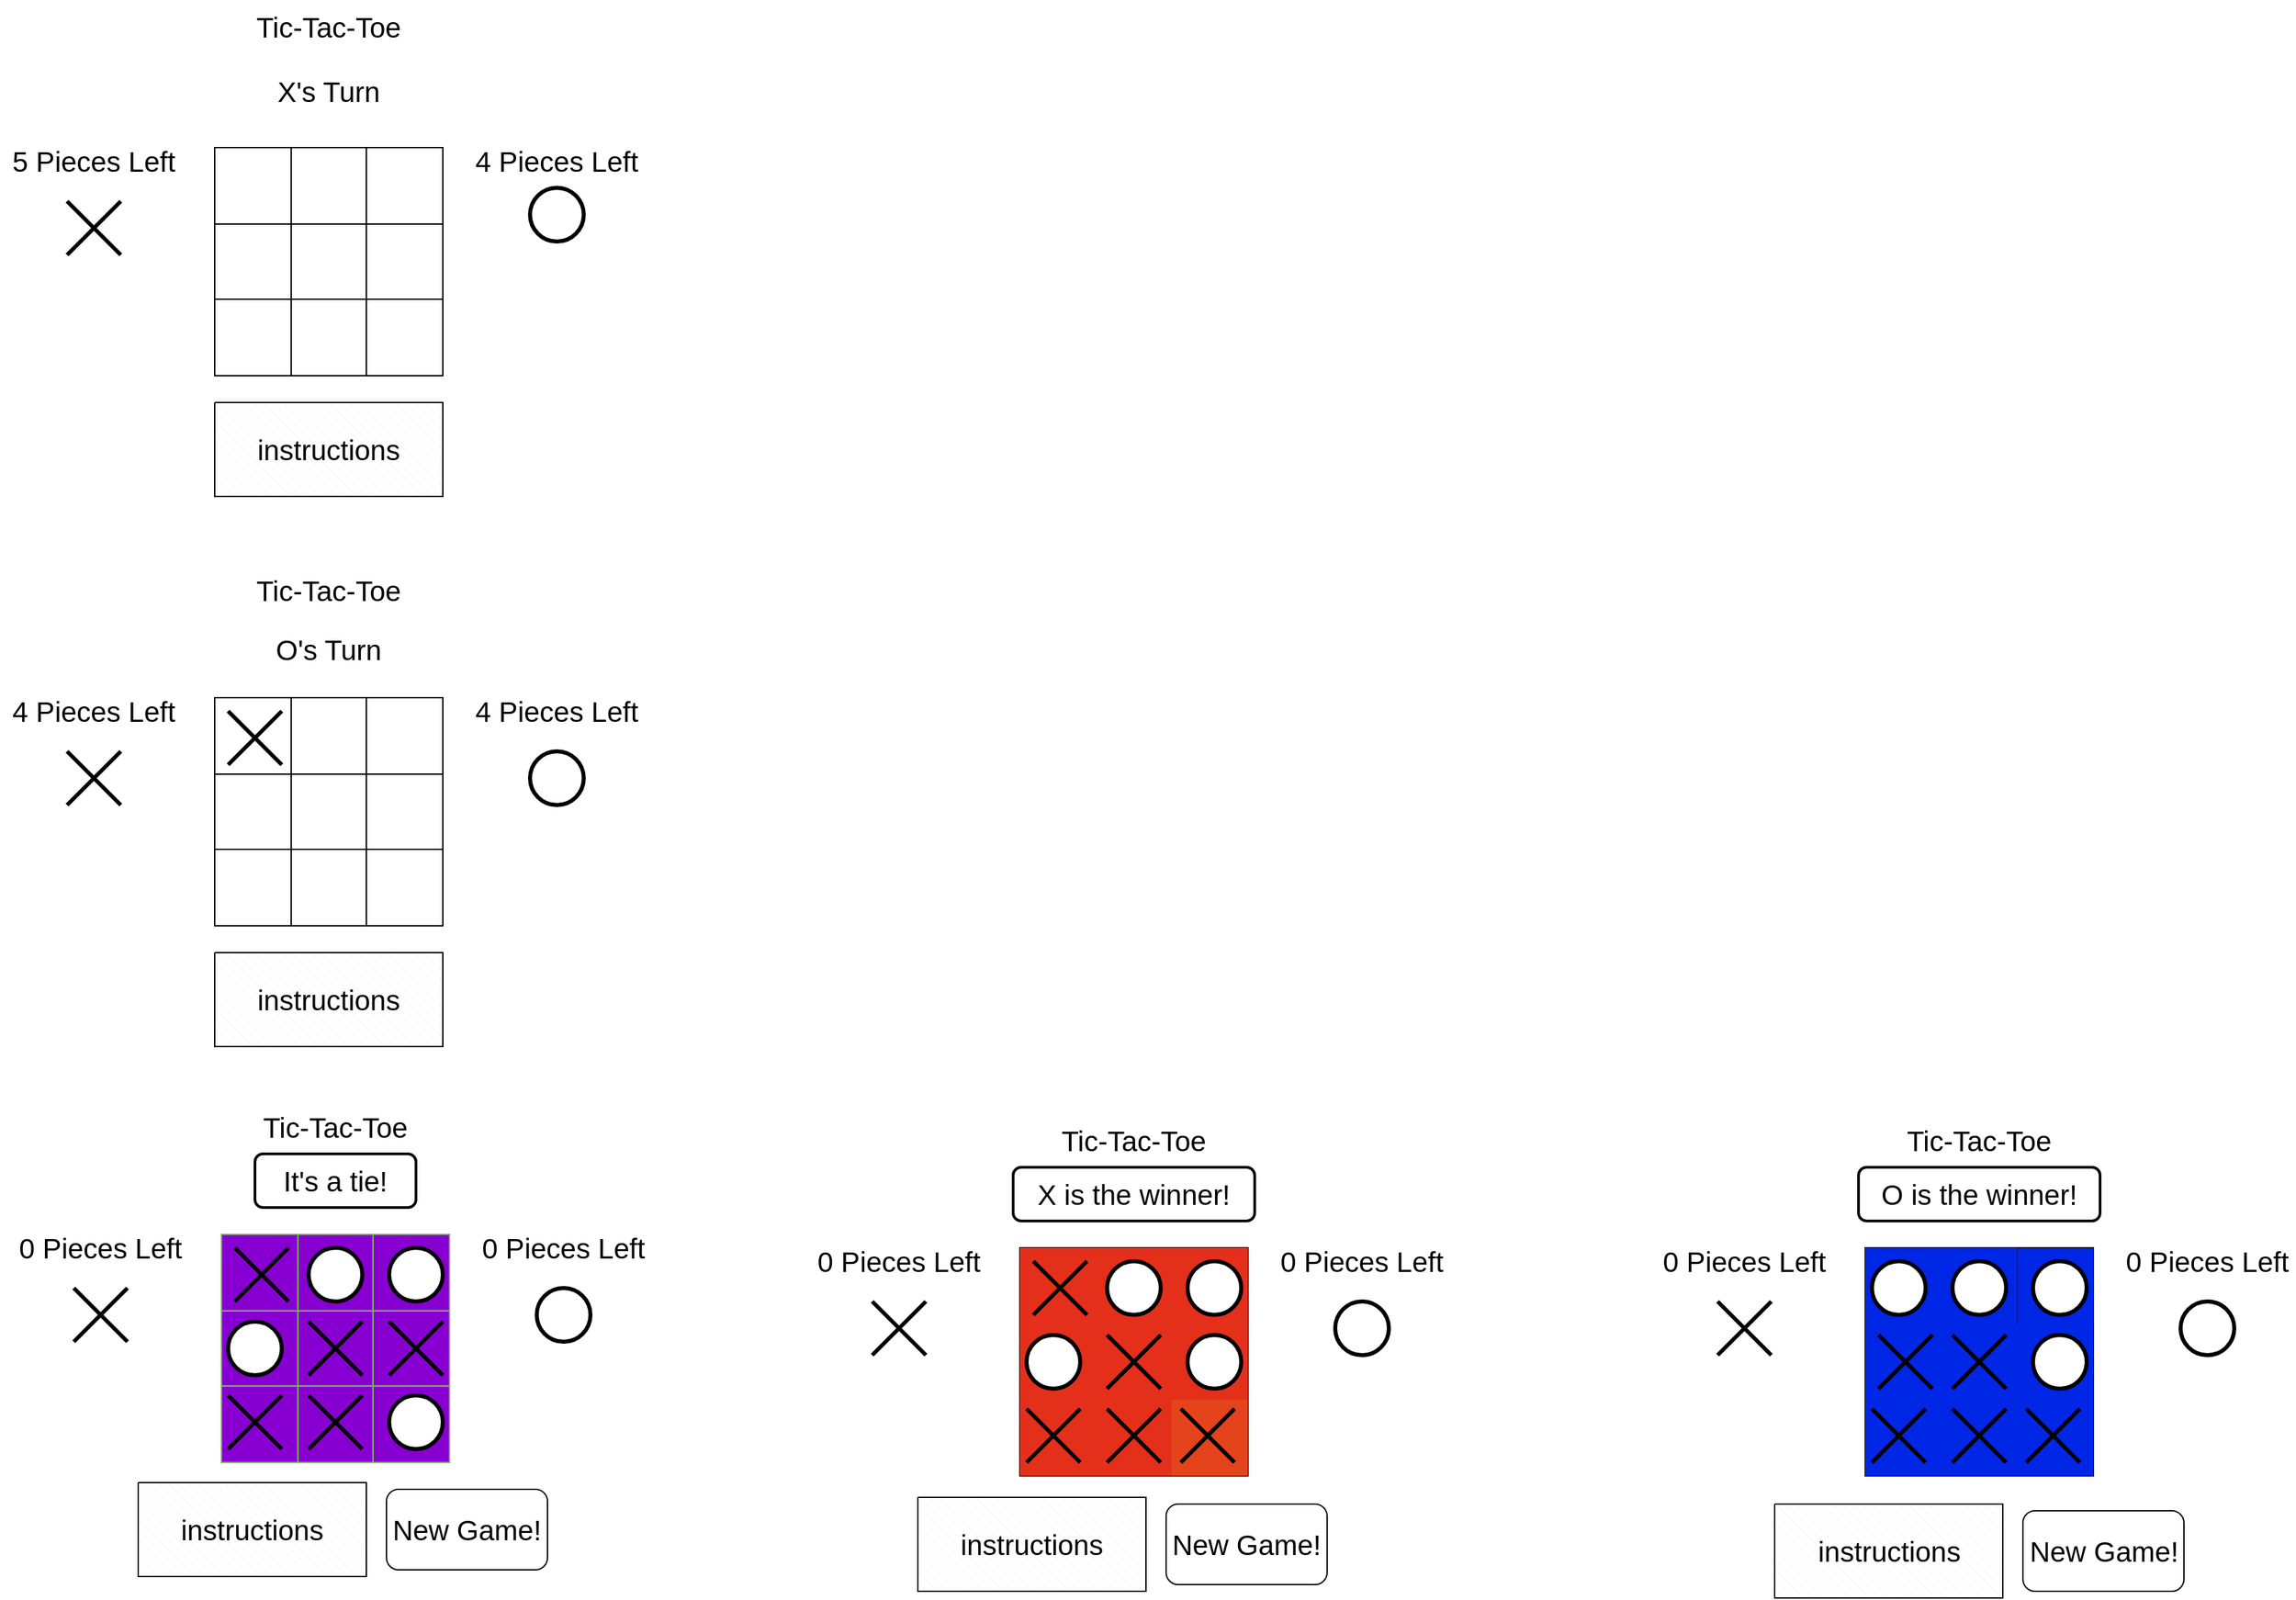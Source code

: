 <mxfile version="21.0.2" type="google"><diagram id="HClrwho2K0DzyqJuK7-X" name="Page-1"><mxGraphModel grid="0" page="1" gridSize="10" guides="1" tooltips="1" connect="1" arrows="1" fold="1" pageScale="1" pageWidth="827" pageHeight="1169" math="0" shadow="0"><root><mxCell id="0"/><mxCell id="1" parent="0"/><mxCell id="Tf0sslqyc1KwM-bNtp4c-1" value="" style="shape=table;html=1;whiteSpace=wrap;startSize=0;container=1;collapsible=0;childLayout=tableLayout;" vertex="1" parent="1"><mxGeometry x="-1620" y="-1860" width="170" height="170" as="geometry"/></mxCell><mxCell id="Tf0sslqyc1KwM-bNtp4c-2" value="" style="shape=tableRow;horizontal=0;startSize=0;swimlaneHead=0;swimlaneBody=0;top=0;left=0;bottom=0;right=0;collapsible=0;dropTarget=0;fillColor=none;points=[[0,0.5],[1,0.5]];portConstraint=eastwest;" vertex="1" parent="Tf0sslqyc1KwM-bNtp4c-1"><mxGeometry width="170" height="57" as="geometry"/></mxCell><mxCell id="Tf0sslqyc1KwM-bNtp4c-3" value="" style="shape=partialRectangle;html=1;whiteSpace=wrap;connectable=0;fillColor=none;top=0;left=0;bottom=0;right=0;overflow=hidden;" vertex="1" parent="Tf0sslqyc1KwM-bNtp4c-2"><mxGeometry width="57" height="57" as="geometry"><mxRectangle width="57" height="57" as="alternateBounds"/></mxGeometry></mxCell><mxCell id="Tf0sslqyc1KwM-bNtp4c-4" value="" style="shape=partialRectangle;html=1;whiteSpace=wrap;connectable=0;fillColor=none;top=0;left=0;bottom=0;right=0;overflow=hidden;" vertex="1" parent="Tf0sslqyc1KwM-bNtp4c-2"><mxGeometry x="57" width="56" height="57" as="geometry"><mxRectangle width="56" height="57" as="alternateBounds"/></mxGeometry></mxCell><mxCell id="Tf0sslqyc1KwM-bNtp4c-5" value="" style="shape=partialRectangle;html=1;whiteSpace=wrap;connectable=0;fillColor=none;top=0;left=0;bottom=0;right=0;overflow=hidden;" vertex="1" parent="Tf0sslqyc1KwM-bNtp4c-2"><mxGeometry x="113" width="57" height="57" as="geometry"><mxRectangle width="57" height="57" as="alternateBounds"/></mxGeometry></mxCell><mxCell id="Tf0sslqyc1KwM-bNtp4c-6" value="" style="shape=tableRow;horizontal=0;startSize=0;swimlaneHead=0;swimlaneBody=0;top=0;left=0;bottom=0;right=0;collapsible=0;dropTarget=0;fillColor=none;points=[[0,0.5],[1,0.5]];portConstraint=eastwest;" vertex="1" parent="Tf0sslqyc1KwM-bNtp4c-1"><mxGeometry y="57" width="170" height="56" as="geometry"/></mxCell><mxCell id="Tf0sslqyc1KwM-bNtp4c-7" value="" style="shape=partialRectangle;html=1;whiteSpace=wrap;connectable=0;fillColor=none;top=0;left=0;bottom=0;right=0;overflow=hidden;" vertex="1" parent="Tf0sslqyc1KwM-bNtp4c-6"><mxGeometry width="57" height="56" as="geometry"><mxRectangle width="57" height="56" as="alternateBounds"/></mxGeometry></mxCell><mxCell id="Tf0sslqyc1KwM-bNtp4c-8" value="" style="shape=partialRectangle;html=1;whiteSpace=wrap;connectable=0;fillColor=none;top=0;left=0;bottom=0;right=0;overflow=hidden;" vertex="1" parent="Tf0sslqyc1KwM-bNtp4c-6"><mxGeometry x="57" width="56" height="56" as="geometry"><mxRectangle width="56" height="56" as="alternateBounds"/></mxGeometry></mxCell><mxCell id="Tf0sslqyc1KwM-bNtp4c-9" value="" style="shape=partialRectangle;html=1;whiteSpace=wrap;connectable=0;fillColor=none;top=0;left=0;bottom=0;right=0;overflow=hidden;" vertex="1" parent="Tf0sslqyc1KwM-bNtp4c-6"><mxGeometry x="113" width="57" height="56" as="geometry"><mxRectangle width="57" height="56" as="alternateBounds"/></mxGeometry></mxCell><mxCell id="Tf0sslqyc1KwM-bNtp4c-10" value="" style="shape=tableRow;horizontal=0;startSize=0;swimlaneHead=0;swimlaneBody=0;top=0;left=0;bottom=0;right=0;collapsible=0;dropTarget=0;fillColor=none;points=[[0,0.5],[1,0.5]];portConstraint=eastwest;" vertex="1" parent="Tf0sslqyc1KwM-bNtp4c-1"><mxGeometry y="113" width="170" height="57" as="geometry"/></mxCell><mxCell id="Tf0sslqyc1KwM-bNtp4c-11" value="" style="shape=partialRectangle;html=1;whiteSpace=wrap;connectable=0;fillColor=none;top=0;left=0;bottom=0;right=0;overflow=hidden;" vertex="1" parent="Tf0sslqyc1KwM-bNtp4c-10"><mxGeometry width="57" height="57" as="geometry"><mxRectangle width="57" height="57" as="alternateBounds"/></mxGeometry></mxCell><mxCell id="Tf0sslqyc1KwM-bNtp4c-12" value="" style="shape=partialRectangle;html=1;whiteSpace=wrap;connectable=0;fillColor=none;top=0;left=0;bottom=0;right=0;overflow=hidden;" vertex="1" parent="Tf0sslqyc1KwM-bNtp4c-10"><mxGeometry x="57" width="56" height="57" as="geometry"><mxRectangle width="56" height="57" as="alternateBounds"/></mxGeometry></mxCell><mxCell id="Tf0sslqyc1KwM-bNtp4c-13" value="" style="shape=partialRectangle;html=1;whiteSpace=wrap;connectable=0;fillColor=none;top=0;left=0;bottom=0;right=0;overflow=hidden;pointerEvents=1;" vertex="1" parent="Tf0sslqyc1KwM-bNtp4c-10"><mxGeometry x="113" width="57" height="57" as="geometry"><mxRectangle width="57" height="57" as="alternateBounds"/></mxGeometry></mxCell><mxCell id="Tf0sslqyc1KwM-bNtp4c-14" value="" style="verticalLabelPosition=bottom;verticalAlign=middle;html=1;shape=mxgraph.basic.patternFillRect;fillStyle=diagRev;step=5;fillStrokeWidth=0.2;fillStrokeColor=#dddddd;" vertex="1" parent="1"><mxGeometry x="-1620" y="-1670" width="170" height="70" as="geometry"/></mxCell><mxCell id="K0QZkzoZs9Zs2pzL8ZpE-1" value="" style="shape=umlDestroy;whiteSpace=wrap;html=1;strokeWidth=3;" vertex="1" parent="1"><mxGeometry x="-1730" y="-1820" width="40" height="40" as="geometry"/></mxCell><mxCell id="K0QZkzoZs9Zs2pzL8ZpE-2" value="" style="ellipse;whiteSpace=wrap;html=1;aspect=fixed;strokeWidth=3;" vertex="1" parent="1"><mxGeometry x="-1385" y="-1830" width="40" height="40" as="geometry"/></mxCell><mxCell id="K0QZkzoZs9Zs2pzL8ZpE-5" value="&lt;font style=&quot;font-size: 21px;&quot;&gt;Tic-Tac-Toe&lt;/font&gt;" style="rounded=0;whiteSpace=wrap;html=1;strokeColor=none;strokeWidth=0;fillColor=none;gradientColor=none;dashed=1;" vertex="1" parent="1"><mxGeometry x="-1595" y="-1970" width="120" height="40" as="geometry"/></mxCell><mxCell id="K0QZkzoZs9Zs2pzL8ZpE-6" value="&lt;font style=&quot;font-size: 21px;&quot;&gt;5 Pieces Left&lt;/font&gt;" style="rounded=0;whiteSpace=wrap;html=1;strokeColor=none;strokeWidth=0;fillColor=none;gradientColor=none;dashed=1;" vertex="1" parent="1"><mxGeometry x="-1780" y="-1870" width="140" height="40" as="geometry"/></mxCell><mxCell id="K0QZkzoZs9Zs2pzL8ZpE-7" value="&lt;font style=&quot;font-size: 21px;&quot;&gt;4 Pieces Left&lt;/font&gt;" style="rounded=0;whiteSpace=wrap;html=1;strokeColor=none;strokeWidth=0;fillColor=none;gradientColor=none;dashed=1;" vertex="1" parent="1"><mxGeometry x="-1430" y="-1870" width="130" height="40" as="geometry"/></mxCell><mxCell id="K0QZkzoZs9Zs2pzL8ZpE-11" value="&lt;font style=&quot;font-size: 21px;&quot;&gt;instructions&lt;/font&gt;" style="rounded=0;whiteSpace=wrap;html=1;strokeColor=none;strokeWidth=0;fillColor=none;gradientColor=none;dashed=1;" vertex="1" parent="1"><mxGeometry x="-1600" y="-1655" width="130" height="40" as="geometry"/></mxCell><mxCell id="K0QZkzoZs9Zs2pzL8ZpE-12" value="" style="shape=table;html=1;whiteSpace=wrap;startSize=0;container=1;collapsible=0;childLayout=tableLayout;" vertex="1" parent="1"><mxGeometry x="-1620" y="-1450" width="170" height="170" as="geometry"/></mxCell><mxCell id="K0QZkzoZs9Zs2pzL8ZpE-13" value="" style="shape=tableRow;horizontal=0;startSize=0;swimlaneHead=0;swimlaneBody=0;top=0;left=0;bottom=0;right=0;collapsible=0;dropTarget=0;fillColor=none;points=[[0,0.5],[1,0.5]];portConstraint=eastwest;" vertex="1" parent="K0QZkzoZs9Zs2pzL8ZpE-12"><mxGeometry width="170" height="57" as="geometry"/></mxCell><mxCell id="K0QZkzoZs9Zs2pzL8ZpE-14" value="" style="shape=partialRectangle;html=1;whiteSpace=wrap;connectable=0;fillColor=none;top=0;left=0;bottom=0;right=0;overflow=hidden;" vertex="1" parent="K0QZkzoZs9Zs2pzL8ZpE-13"><mxGeometry width="57" height="57" as="geometry"><mxRectangle width="57" height="57" as="alternateBounds"/></mxGeometry></mxCell><mxCell id="K0QZkzoZs9Zs2pzL8ZpE-15" value="" style="shape=partialRectangle;html=1;whiteSpace=wrap;connectable=0;fillColor=none;top=0;left=0;bottom=0;right=0;overflow=hidden;" vertex="1" parent="K0QZkzoZs9Zs2pzL8ZpE-13"><mxGeometry x="57" width="56" height="57" as="geometry"><mxRectangle width="56" height="57" as="alternateBounds"/></mxGeometry></mxCell><mxCell id="K0QZkzoZs9Zs2pzL8ZpE-16" value="" style="shape=partialRectangle;html=1;whiteSpace=wrap;connectable=0;fillColor=none;top=0;left=0;bottom=0;right=0;overflow=hidden;" vertex="1" parent="K0QZkzoZs9Zs2pzL8ZpE-13"><mxGeometry x="113" width="57" height="57" as="geometry"><mxRectangle width="57" height="57" as="alternateBounds"/></mxGeometry></mxCell><mxCell id="K0QZkzoZs9Zs2pzL8ZpE-17" value="" style="shape=tableRow;horizontal=0;startSize=0;swimlaneHead=0;swimlaneBody=0;top=0;left=0;bottom=0;right=0;collapsible=0;dropTarget=0;fillColor=none;points=[[0,0.5],[1,0.5]];portConstraint=eastwest;" vertex="1" parent="K0QZkzoZs9Zs2pzL8ZpE-12"><mxGeometry y="57" width="170" height="56" as="geometry"/></mxCell><mxCell id="K0QZkzoZs9Zs2pzL8ZpE-18" value="" style="shape=partialRectangle;html=1;whiteSpace=wrap;connectable=0;fillColor=none;top=0;left=0;bottom=0;right=0;overflow=hidden;" vertex="1" parent="K0QZkzoZs9Zs2pzL8ZpE-17"><mxGeometry width="57" height="56" as="geometry"><mxRectangle width="57" height="56" as="alternateBounds"/></mxGeometry></mxCell><mxCell id="K0QZkzoZs9Zs2pzL8ZpE-19" value="" style="shape=partialRectangle;html=1;whiteSpace=wrap;connectable=0;fillColor=none;top=0;left=0;bottom=0;right=0;overflow=hidden;" vertex="1" parent="K0QZkzoZs9Zs2pzL8ZpE-17"><mxGeometry x="57" width="56" height="56" as="geometry"><mxRectangle width="56" height="56" as="alternateBounds"/></mxGeometry></mxCell><mxCell id="K0QZkzoZs9Zs2pzL8ZpE-20" value="" style="shape=partialRectangle;html=1;whiteSpace=wrap;connectable=0;fillColor=none;top=0;left=0;bottom=0;right=0;overflow=hidden;" vertex="1" parent="K0QZkzoZs9Zs2pzL8ZpE-17"><mxGeometry x="113" width="57" height="56" as="geometry"><mxRectangle width="57" height="56" as="alternateBounds"/></mxGeometry></mxCell><mxCell id="K0QZkzoZs9Zs2pzL8ZpE-21" value="" style="shape=tableRow;horizontal=0;startSize=0;swimlaneHead=0;swimlaneBody=0;top=0;left=0;bottom=0;right=0;collapsible=0;dropTarget=0;fillColor=none;points=[[0,0.5],[1,0.5]];portConstraint=eastwest;" vertex="1" parent="K0QZkzoZs9Zs2pzL8ZpE-12"><mxGeometry y="113" width="170" height="57" as="geometry"/></mxCell><mxCell id="K0QZkzoZs9Zs2pzL8ZpE-22" value="" style="shape=partialRectangle;html=1;whiteSpace=wrap;connectable=0;fillColor=none;top=0;left=0;bottom=0;right=0;overflow=hidden;" vertex="1" parent="K0QZkzoZs9Zs2pzL8ZpE-21"><mxGeometry width="57" height="57" as="geometry"><mxRectangle width="57" height="57" as="alternateBounds"/></mxGeometry></mxCell><mxCell id="K0QZkzoZs9Zs2pzL8ZpE-23" value="" style="shape=partialRectangle;html=1;whiteSpace=wrap;connectable=0;fillColor=none;top=0;left=0;bottom=0;right=0;overflow=hidden;" vertex="1" parent="K0QZkzoZs9Zs2pzL8ZpE-21"><mxGeometry x="57" width="56" height="57" as="geometry"><mxRectangle width="56" height="57" as="alternateBounds"/></mxGeometry></mxCell><mxCell id="K0QZkzoZs9Zs2pzL8ZpE-24" value="" style="shape=partialRectangle;html=1;whiteSpace=wrap;connectable=0;fillColor=none;top=0;left=0;bottom=0;right=0;overflow=hidden;pointerEvents=1;" vertex="1" parent="K0QZkzoZs9Zs2pzL8ZpE-21"><mxGeometry x="113" width="57" height="57" as="geometry"><mxRectangle width="57" height="57" as="alternateBounds"/></mxGeometry></mxCell><mxCell id="K0QZkzoZs9Zs2pzL8ZpE-25" value="" style="verticalLabelPosition=bottom;verticalAlign=middle;html=1;shape=mxgraph.basic.patternFillRect;fillStyle=diagRev;step=5;fillStrokeWidth=0.2;fillStrokeColor=#dddddd;" vertex="1" parent="1"><mxGeometry x="-1620" y="-1260" width="170" height="70" as="geometry"/></mxCell><mxCell id="K0QZkzoZs9Zs2pzL8ZpE-26" value="" style="shape=umlDestroy;whiteSpace=wrap;html=1;strokeWidth=3;" vertex="1" parent="1"><mxGeometry x="-1730" y="-1410" width="40" height="40" as="geometry"/></mxCell><mxCell id="K0QZkzoZs9Zs2pzL8ZpE-27" value="" style="ellipse;whiteSpace=wrap;html=1;aspect=fixed;strokeWidth=3;" vertex="1" parent="1"><mxGeometry x="-1385" y="-1410" width="40" height="40" as="geometry"/></mxCell><mxCell id="K0QZkzoZs9Zs2pzL8ZpE-28" value="&lt;font style=&quot;font-size: 21px;&quot;&gt;Tic-Tac-Toe&lt;/font&gt;" style="rounded=0;whiteSpace=wrap;html=1;strokeColor=none;strokeWidth=0;fillColor=none;gradientColor=none;dashed=1;" vertex="1" parent="1"><mxGeometry x="-1595" y="-1550" width="120" height="40" as="geometry"/></mxCell><mxCell id="K0QZkzoZs9Zs2pzL8ZpE-29" value="&lt;font style=&quot;font-size: 21px;&quot;&gt;4 Pieces Left&lt;/font&gt;" style="rounded=0;whiteSpace=wrap;html=1;strokeColor=none;strokeWidth=0;fillColor=none;gradientColor=none;dashed=1;" vertex="1" parent="1"><mxGeometry x="-1780" y="-1460" width="140" height="40" as="geometry"/></mxCell><mxCell id="K0QZkzoZs9Zs2pzL8ZpE-30" value="&lt;font style=&quot;font-size: 21px;&quot;&gt;4 Pieces Left&lt;/font&gt;" style="rounded=0;whiteSpace=wrap;html=1;strokeColor=none;strokeWidth=0;fillColor=none;gradientColor=none;dashed=1;" vertex="1" parent="1"><mxGeometry x="-1430" y="-1460" width="130" height="40" as="geometry"/></mxCell><mxCell id="K0QZkzoZs9Zs2pzL8ZpE-31" value="&lt;font style=&quot;font-size: 21px;&quot;&gt;instructions&lt;/font&gt;" style="rounded=0;whiteSpace=wrap;html=1;strokeColor=none;strokeWidth=0;fillColor=none;gradientColor=none;dashed=1;" vertex="1" parent="1"><mxGeometry x="-1600" y="-1245" width="130" height="40" as="geometry"/></mxCell><mxCell id="K0QZkzoZs9Zs2pzL8ZpE-32" value="" style="shape=umlDestroy;whiteSpace=wrap;html=1;strokeWidth=3;" vertex="1" parent="1"><mxGeometry x="-1610" y="-1440" width="40" height="40" as="geometry"/></mxCell><mxCell id="K0QZkzoZs9Zs2pzL8ZpE-33" value="" style="shape=table;html=1;whiteSpace=wrap;startSize=0;container=1;collapsible=0;childLayout=tableLayout;fillColor=#8800d1;gradientColor=none;strokeColor=#82b366;" vertex="1" parent="1"><mxGeometry x="-1615" y="-1050" width="170" height="170" as="geometry"/></mxCell><mxCell id="K0QZkzoZs9Zs2pzL8ZpE-34" value="" style="shape=tableRow;horizontal=0;startSize=0;swimlaneHead=0;swimlaneBody=0;top=0;left=0;bottom=0;right=0;collapsible=0;dropTarget=0;fillColor=none;points=[[0,0.5],[1,0.5]];portConstraint=eastwest;" vertex="1" parent="K0QZkzoZs9Zs2pzL8ZpE-33"><mxGeometry width="170" height="57" as="geometry"/></mxCell><mxCell id="K0QZkzoZs9Zs2pzL8ZpE-35" value="" style="shape=partialRectangle;html=1;whiteSpace=wrap;connectable=0;fillColor=none;top=0;left=0;bottom=0;right=0;overflow=hidden;" vertex="1" parent="K0QZkzoZs9Zs2pzL8ZpE-34"><mxGeometry width="57" height="57" as="geometry"><mxRectangle width="57" height="57" as="alternateBounds"/></mxGeometry></mxCell><mxCell id="K0QZkzoZs9Zs2pzL8ZpE-36" value="" style="shape=partialRectangle;html=1;whiteSpace=wrap;connectable=0;fillColor=none;top=0;left=0;bottom=0;right=0;overflow=hidden;" vertex="1" parent="K0QZkzoZs9Zs2pzL8ZpE-34"><mxGeometry x="57" width="56" height="57" as="geometry"><mxRectangle width="56" height="57" as="alternateBounds"/></mxGeometry></mxCell><mxCell id="K0QZkzoZs9Zs2pzL8ZpE-37" value="" style="shape=partialRectangle;html=1;whiteSpace=wrap;connectable=0;fillColor=none;top=0;left=0;bottom=0;right=0;overflow=hidden;" vertex="1" parent="K0QZkzoZs9Zs2pzL8ZpE-34"><mxGeometry x="113" width="57" height="57" as="geometry"><mxRectangle width="57" height="57" as="alternateBounds"/></mxGeometry></mxCell><mxCell id="K0QZkzoZs9Zs2pzL8ZpE-38" value="" style="shape=tableRow;horizontal=0;startSize=0;swimlaneHead=0;swimlaneBody=0;top=0;left=0;bottom=0;right=0;collapsible=0;dropTarget=0;fillColor=none;points=[[0,0.5],[1,0.5]];portConstraint=eastwest;" vertex="1" parent="K0QZkzoZs9Zs2pzL8ZpE-33"><mxGeometry y="57" width="170" height="56" as="geometry"/></mxCell><mxCell id="K0QZkzoZs9Zs2pzL8ZpE-39" value="" style="shape=partialRectangle;html=1;whiteSpace=wrap;connectable=0;fillColor=none;top=0;left=0;bottom=0;right=0;overflow=hidden;" vertex="1" parent="K0QZkzoZs9Zs2pzL8ZpE-38"><mxGeometry width="57" height="56" as="geometry"><mxRectangle width="57" height="56" as="alternateBounds"/></mxGeometry></mxCell><mxCell id="K0QZkzoZs9Zs2pzL8ZpE-40" value="" style="shape=partialRectangle;html=1;whiteSpace=wrap;connectable=0;fillColor=none;top=0;left=0;bottom=0;right=0;overflow=hidden;" vertex="1" parent="K0QZkzoZs9Zs2pzL8ZpE-38"><mxGeometry x="57" width="56" height="56" as="geometry"><mxRectangle width="56" height="56" as="alternateBounds"/></mxGeometry></mxCell><mxCell id="K0QZkzoZs9Zs2pzL8ZpE-41" value="" style="shape=partialRectangle;html=1;whiteSpace=wrap;connectable=0;fillColor=none;top=0;left=0;bottom=0;right=0;overflow=hidden;" vertex="1" parent="K0QZkzoZs9Zs2pzL8ZpE-38"><mxGeometry x="113" width="57" height="56" as="geometry"><mxRectangle width="57" height="56" as="alternateBounds"/></mxGeometry></mxCell><mxCell id="K0QZkzoZs9Zs2pzL8ZpE-42" value="" style="shape=tableRow;horizontal=0;startSize=0;swimlaneHead=0;swimlaneBody=0;top=0;left=0;bottom=0;right=0;collapsible=0;dropTarget=0;fillColor=none;points=[[0,0.5],[1,0.5]];portConstraint=eastwest;" vertex="1" parent="K0QZkzoZs9Zs2pzL8ZpE-33"><mxGeometry y="113" width="170" height="57" as="geometry"/></mxCell><mxCell id="K0QZkzoZs9Zs2pzL8ZpE-43" value="" style="shape=partialRectangle;html=1;whiteSpace=wrap;connectable=0;fillColor=none;top=0;left=0;bottom=0;right=0;overflow=hidden;" vertex="1" parent="K0QZkzoZs9Zs2pzL8ZpE-42"><mxGeometry width="57" height="57" as="geometry"><mxRectangle width="57" height="57" as="alternateBounds"/></mxGeometry></mxCell><mxCell id="K0QZkzoZs9Zs2pzL8ZpE-44" value="" style="shape=partialRectangle;html=1;whiteSpace=wrap;connectable=0;fillColor=none;top=0;left=0;bottom=0;right=0;overflow=hidden;" vertex="1" parent="K0QZkzoZs9Zs2pzL8ZpE-42"><mxGeometry x="57" width="56" height="57" as="geometry"><mxRectangle width="56" height="57" as="alternateBounds"/></mxGeometry></mxCell><mxCell id="K0QZkzoZs9Zs2pzL8ZpE-45" value="" style="shape=partialRectangle;html=1;whiteSpace=wrap;connectable=0;fillColor=none;top=0;left=0;bottom=0;right=0;overflow=hidden;pointerEvents=1;" vertex="1" parent="K0QZkzoZs9Zs2pzL8ZpE-42"><mxGeometry x="113" width="57" height="57" as="geometry"><mxRectangle width="57" height="57" as="alternateBounds"/></mxGeometry></mxCell><mxCell id="K0QZkzoZs9Zs2pzL8ZpE-46" value="" style="verticalLabelPosition=bottom;verticalAlign=middle;html=1;shape=mxgraph.basic.patternFillRect;fillStyle=diagRev;step=5;fillStrokeWidth=0.2;fillStrokeColor=#dddddd;" vertex="1" parent="1"><mxGeometry x="-1677" y="-865" width="170" height="70" as="geometry"/></mxCell><mxCell id="K0QZkzoZs9Zs2pzL8ZpE-47" value="" style="shape=umlDestroy;whiteSpace=wrap;html=1;strokeWidth=3;" vertex="1" parent="1"><mxGeometry x="-1725" y="-1010" width="40" height="40" as="geometry"/></mxCell><mxCell id="K0QZkzoZs9Zs2pzL8ZpE-48" value="" style="ellipse;whiteSpace=wrap;html=1;aspect=fixed;strokeWidth=3;" vertex="1" parent="1"><mxGeometry x="-1380" y="-1010" width="40" height="40" as="geometry"/></mxCell><mxCell id="K0QZkzoZs9Zs2pzL8ZpE-49" value="&lt;font style=&quot;font-size: 21px;&quot;&gt;Tic-Tac-Toe&lt;/font&gt;" style="rounded=0;whiteSpace=wrap;html=1;strokeColor=none;strokeWidth=0;fillColor=none;gradientColor=none;dashed=1;" vertex="1" parent="1"><mxGeometry x="-1590" y="-1150" width="120" height="40" as="geometry"/></mxCell><mxCell id="K0QZkzoZs9Zs2pzL8ZpE-50" value="&lt;font style=&quot;font-size: 21px;&quot;&gt;0 Pieces Left&lt;/font&gt;" style="rounded=0;whiteSpace=wrap;html=1;strokeColor=none;strokeWidth=0;fillColor=none;gradientColor=none;dashed=1;" vertex="1" parent="1"><mxGeometry x="-1775" y="-1060" width="140" height="40" as="geometry"/></mxCell><mxCell id="K0QZkzoZs9Zs2pzL8ZpE-51" value="&lt;font style=&quot;font-size: 21px;&quot;&gt;0 Pieces Left&lt;/font&gt;" style="rounded=0;whiteSpace=wrap;html=1;strokeColor=none;strokeWidth=0;fillColor=none;gradientColor=none;dashed=1;" vertex="1" parent="1"><mxGeometry x="-1425" y="-1060" width="130" height="40" as="geometry"/></mxCell><mxCell id="K0QZkzoZs9Zs2pzL8ZpE-52" value="&lt;font style=&quot;font-size: 21px;&quot;&gt;instructions&lt;/font&gt;" style="rounded=0;whiteSpace=wrap;html=1;strokeColor=none;strokeWidth=0;fillColor=none;gradientColor=none;dashed=1;" vertex="1" parent="1"><mxGeometry x="-1657" y="-850" width="130" height="40" as="geometry"/></mxCell><mxCell id="K0QZkzoZs9Zs2pzL8ZpE-53" value="" style="shape=umlDestroy;whiteSpace=wrap;html=1;strokeWidth=3;" vertex="1" parent="1"><mxGeometry x="-1605" y="-1040" width="40" height="40" as="geometry"/></mxCell><mxCell id="K0QZkzoZs9Zs2pzL8ZpE-54" value="" style="ellipse;whiteSpace=wrap;html=1;aspect=fixed;strokeWidth=3;" vertex="1" parent="1"><mxGeometry x="-1490" y="-1040" width="40" height="40" as="geometry"/></mxCell><mxCell id="K0QZkzoZs9Zs2pzL8ZpE-55" value="" style="shape=umlDestroy;whiteSpace=wrap;html=1;strokeWidth=3;" vertex="1" parent="1"><mxGeometry x="-1550" y="-985" width="40" height="40" as="geometry"/></mxCell><mxCell id="K0QZkzoZs9Zs2pzL8ZpE-56" value="" style="ellipse;whiteSpace=wrap;html=1;aspect=fixed;strokeWidth=3;" vertex="1" parent="1"><mxGeometry x="-1490" y="-930" width="40" height="40" as="geometry"/></mxCell><mxCell id="K0QZkzoZs9Zs2pzL8ZpE-57" value="" style="shape=umlDestroy;whiteSpace=wrap;html=1;strokeWidth=3;" vertex="1" parent="1"><mxGeometry x="-1490" y="-985" width="40" height="40" as="geometry"/></mxCell><mxCell id="K0QZkzoZs9Zs2pzL8ZpE-58" value="" style="ellipse;whiteSpace=wrap;html=1;aspect=fixed;strokeWidth=3;" vertex="1" parent="1"><mxGeometry x="-1610" y="-985" width="40" height="40" as="geometry"/></mxCell><mxCell id="K0QZkzoZs9Zs2pzL8ZpE-59" value="" style="shape=umlDestroy;whiteSpace=wrap;html=1;strokeWidth=3;" vertex="1" parent="1"><mxGeometry x="-1550" y="-930" width="40" height="40" as="geometry"/></mxCell><mxCell id="K0QZkzoZs9Zs2pzL8ZpE-60" value="" style="ellipse;whiteSpace=wrap;html=1;aspect=fixed;strokeWidth=3;" vertex="1" parent="1"><mxGeometry x="-1550" y="-1040" width="40" height="40" as="geometry"/></mxCell><mxCell id="K0QZkzoZs9Zs2pzL8ZpE-61" value="" style="shape=umlDestroy;whiteSpace=wrap;html=1;strokeWidth=3;" vertex="1" parent="1"><mxGeometry x="-1610" y="-930" width="40" height="40" as="geometry"/></mxCell><mxCell id="K0QZkzoZs9Zs2pzL8ZpE-62" value="&lt;font style=&quot;font-size: 21px;&quot;&gt;It's a tie!&lt;/font&gt;" style="rounded=1;whiteSpace=wrap;html=1;strokeColor=default;strokeWidth=2;fillColor=none;gradientColor=none;" vertex="1" parent="1"><mxGeometry x="-1590" y="-1110" width="120" height="40" as="geometry"/></mxCell><mxCell id="K0QZkzoZs9Zs2pzL8ZpE-64" value="" style="shape=table;html=1;whiteSpace=wrap;startSize=0;container=1;collapsible=0;childLayout=tableLayout;" vertex="1" parent="1"><mxGeometry x="-1020" y="-1040" width="170" height="170" as="geometry"/></mxCell><mxCell id="K0QZkzoZs9Zs2pzL8ZpE-65" value="" style="shape=tableRow;horizontal=0;startSize=0;swimlaneHead=0;swimlaneBody=0;top=0;left=0;bottom=0;right=0;collapsible=0;dropTarget=0;fillColor=none;points=[[0,0.5],[1,0.5]];portConstraint=eastwest;" vertex="1" parent="K0QZkzoZs9Zs2pzL8ZpE-64"><mxGeometry width="170" height="57" as="geometry"/></mxCell><mxCell id="K0QZkzoZs9Zs2pzL8ZpE-66" value="" style="shape=partialRectangle;html=1;whiteSpace=wrap;connectable=0;fillColor=#e42f1b;top=0;left=0;bottom=0;right=0;overflow=hidden;strokeColor=#006EAF;fontColor=#ffffff;" vertex="1" parent="K0QZkzoZs9Zs2pzL8ZpE-65"><mxGeometry width="57" height="57" as="geometry"><mxRectangle width="57" height="57" as="alternateBounds"/></mxGeometry></mxCell><mxCell id="K0QZkzoZs9Zs2pzL8ZpE-67" value="" style="shape=partialRectangle;html=1;whiteSpace=wrap;connectable=0;fillColor=#e42f1b;top=0;left=0;bottom=0;right=0;overflow=hidden;" vertex="1" parent="K0QZkzoZs9Zs2pzL8ZpE-65"><mxGeometry x="57" width="56" height="57" as="geometry"><mxRectangle width="56" height="57" as="alternateBounds"/></mxGeometry></mxCell><mxCell id="K0QZkzoZs9Zs2pzL8ZpE-68" value="" style="shape=partialRectangle;html=1;whiteSpace=wrap;connectable=0;fillColor=#e42f1b;top=0;left=0;bottom=0;right=0;overflow=hidden;" vertex="1" parent="K0QZkzoZs9Zs2pzL8ZpE-65"><mxGeometry x="113" width="57" height="57" as="geometry"><mxRectangle width="57" height="57" as="alternateBounds"/></mxGeometry></mxCell><mxCell id="K0QZkzoZs9Zs2pzL8ZpE-69" value="" style="shape=tableRow;horizontal=0;startSize=0;swimlaneHead=0;swimlaneBody=0;top=0;left=0;bottom=0;right=0;collapsible=0;dropTarget=0;fillColor=none;points=[[0,0.5],[1,0.5]];portConstraint=eastwest;" vertex="1" parent="K0QZkzoZs9Zs2pzL8ZpE-64"><mxGeometry y="57" width="170" height="56" as="geometry"/></mxCell><mxCell id="K0QZkzoZs9Zs2pzL8ZpE-70" value="" style="shape=partialRectangle;html=1;whiteSpace=wrap;connectable=0;fillColor=#e42f1b;top=0;left=0;bottom=0;right=0;overflow=hidden;" vertex="1" parent="K0QZkzoZs9Zs2pzL8ZpE-69"><mxGeometry width="57" height="56" as="geometry"><mxRectangle width="57" height="56" as="alternateBounds"/></mxGeometry></mxCell><mxCell id="K0QZkzoZs9Zs2pzL8ZpE-71" value="" style="shape=partialRectangle;html=1;whiteSpace=wrap;connectable=0;fillColor=#e42f1b;top=0;left=0;bottom=0;right=0;overflow=hidden;strokeColor=#006EAF;fontColor=#ffffff;" vertex="1" parent="K0QZkzoZs9Zs2pzL8ZpE-69"><mxGeometry x="57" width="56" height="56" as="geometry"><mxRectangle width="56" height="56" as="alternateBounds"/></mxGeometry></mxCell><mxCell id="K0QZkzoZs9Zs2pzL8ZpE-72" value="" style="shape=partialRectangle;html=1;whiteSpace=wrap;connectable=0;fillColor=#e42f1b;top=0;left=0;bottom=0;right=0;overflow=hidden;" vertex="1" parent="K0QZkzoZs9Zs2pzL8ZpE-69"><mxGeometry x="113" width="57" height="56" as="geometry"><mxRectangle width="57" height="56" as="alternateBounds"/></mxGeometry></mxCell><mxCell id="K0QZkzoZs9Zs2pzL8ZpE-73" value="" style="shape=tableRow;horizontal=0;startSize=0;swimlaneHead=0;swimlaneBody=0;top=0;left=0;bottom=0;right=0;collapsible=0;dropTarget=0;fillColor=none;points=[[0,0.5],[1,0.5]];portConstraint=eastwest;" vertex="1" parent="K0QZkzoZs9Zs2pzL8ZpE-64"><mxGeometry y="113" width="170" height="57" as="geometry"/></mxCell><mxCell id="K0QZkzoZs9Zs2pzL8ZpE-74" value="" style="shape=partialRectangle;html=1;whiteSpace=wrap;connectable=0;fillColor=#e42f1b;top=0;left=0;bottom=0;right=0;overflow=hidden;" vertex="1" parent="K0QZkzoZs9Zs2pzL8ZpE-73"><mxGeometry width="57" height="57" as="geometry"><mxRectangle width="57" height="57" as="alternateBounds"/></mxGeometry></mxCell><mxCell id="K0QZkzoZs9Zs2pzL8ZpE-75" value="" style="shape=partialRectangle;html=1;whiteSpace=wrap;connectable=0;fillColor=#e42f1b;top=0;left=0;bottom=0;right=0;overflow=hidden;" vertex="1" parent="K0QZkzoZs9Zs2pzL8ZpE-73"><mxGeometry x="57" width="56" height="57" as="geometry"><mxRectangle width="56" height="57" as="alternateBounds"/></mxGeometry></mxCell><mxCell id="K0QZkzoZs9Zs2pzL8ZpE-76" value="" style="shape=partialRectangle;html=1;whiteSpace=wrap;connectable=0;fillColor=#e4431b;top=0;left=0;bottom=0;right=0;overflow=hidden;pointerEvents=1;strokeColor=#006EAF;fontColor=#ffffff;" vertex="1" parent="K0QZkzoZs9Zs2pzL8ZpE-73"><mxGeometry x="113" width="57" height="57" as="geometry"><mxRectangle width="57" height="57" as="alternateBounds"/></mxGeometry></mxCell><mxCell id="K0QZkzoZs9Zs2pzL8ZpE-78" value="" style="shape=umlDestroy;whiteSpace=wrap;html=1;strokeWidth=3;" vertex="1" parent="1"><mxGeometry x="-1130" y="-1000" width="40" height="40" as="geometry"/></mxCell><mxCell id="K0QZkzoZs9Zs2pzL8ZpE-79" value="" style="ellipse;whiteSpace=wrap;html=1;aspect=fixed;strokeWidth=3;" vertex="1" parent="1"><mxGeometry x="-785" y="-1000" width="40" height="40" as="geometry"/></mxCell><mxCell id="K0QZkzoZs9Zs2pzL8ZpE-80" value="&lt;font style=&quot;font-size: 21px;&quot;&gt;Tic-Tac-Toe&lt;/font&gt;" style="rounded=0;whiteSpace=wrap;html=1;strokeColor=none;strokeWidth=0;fillColor=none;gradientColor=none;dashed=1;" vertex="1" parent="1"><mxGeometry x="-995" y="-1140" width="120" height="40" as="geometry"/></mxCell><mxCell id="K0QZkzoZs9Zs2pzL8ZpE-81" value="&lt;font style=&quot;font-size: 21px;&quot;&gt;0 Pieces Left&lt;/font&gt;" style="rounded=0;whiteSpace=wrap;html=1;strokeColor=none;strokeWidth=0;fillColor=none;gradientColor=none;dashed=1;" vertex="1" parent="1"><mxGeometry x="-1180" y="-1050" width="140" height="40" as="geometry"/></mxCell><mxCell id="K0QZkzoZs9Zs2pzL8ZpE-82" value="&lt;font style=&quot;font-size: 21px;&quot;&gt;0 Pieces Left&lt;/font&gt;" style="rounded=0;whiteSpace=wrap;html=1;strokeColor=none;strokeWidth=0;fillColor=none;gradientColor=none;dashed=1;" vertex="1" parent="1"><mxGeometry x="-830" y="-1050" width="130" height="40" as="geometry"/></mxCell><mxCell id="K0QZkzoZs9Zs2pzL8ZpE-84" value="" style="shape=umlDestroy;whiteSpace=wrap;html=1;strokeWidth=3;" vertex="1" parent="1"><mxGeometry x="-1010" y="-1030" width="40" height="40" as="geometry"/></mxCell><mxCell id="K0QZkzoZs9Zs2pzL8ZpE-85" value="" style="ellipse;whiteSpace=wrap;html=1;aspect=fixed;strokeWidth=3;" vertex="1" parent="1"><mxGeometry x="-895" y="-1030" width="40" height="40" as="geometry"/></mxCell><mxCell id="K0QZkzoZs9Zs2pzL8ZpE-86" value="" style="shape=umlDestroy;whiteSpace=wrap;html=1;strokeWidth=3;" vertex="1" parent="1"><mxGeometry x="-955" y="-975" width="40" height="40" as="geometry"/></mxCell><mxCell id="K0QZkzoZs9Zs2pzL8ZpE-87" value="" style="ellipse;whiteSpace=wrap;html=1;aspect=fixed;strokeWidth=3;" vertex="1" parent="1"><mxGeometry x="-895" y="-975" width="40" height="40" as="geometry"/></mxCell><mxCell id="K0QZkzoZs9Zs2pzL8ZpE-88" value="" style="shape=umlDestroy;whiteSpace=wrap;html=1;strokeWidth=3;" vertex="1" parent="1"><mxGeometry x="-900" y="-920" width="40" height="40" as="geometry"/></mxCell><mxCell id="K0QZkzoZs9Zs2pzL8ZpE-89" value="" style="ellipse;whiteSpace=wrap;html=1;aspect=fixed;strokeWidth=3;" vertex="1" parent="1"><mxGeometry x="-1015" y="-975" width="40" height="40" as="geometry"/></mxCell><mxCell id="K0QZkzoZs9Zs2pzL8ZpE-90" value="" style="shape=umlDestroy;whiteSpace=wrap;html=1;strokeWidth=3;" vertex="1" parent="1"><mxGeometry x="-955" y="-920" width="40" height="40" as="geometry"/></mxCell><mxCell id="K0QZkzoZs9Zs2pzL8ZpE-91" value="" style="ellipse;whiteSpace=wrap;html=1;aspect=fixed;strokeWidth=3;" vertex="1" parent="1"><mxGeometry x="-955" y="-1030" width="40" height="40" as="geometry"/></mxCell><mxCell id="K0QZkzoZs9Zs2pzL8ZpE-92" value="" style="shape=umlDestroy;whiteSpace=wrap;html=1;strokeWidth=3;" vertex="1" parent="1"><mxGeometry x="-1015" y="-920" width="40" height="40" as="geometry"/></mxCell><mxCell id="K0QZkzoZs9Zs2pzL8ZpE-93" value="&lt;font style=&quot;font-size: 21px;&quot;&gt;X is the winner!&lt;/font&gt;" style="rounded=1;whiteSpace=wrap;html=1;strokeColor=default;strokeWidth=2;fillColor=none;gradientColor=none;" vertex="1" parent="1"><mxGeometry x="-1025" y="-1100" width="180" height="40" as="geometry"/></mxCell><mxCell id="K0QZkzoZs9Zs2pzL8ZpE-94" value="" style="shape=table;html=1;whiteSpace=wrap;startSize=0;container=1;collapsible=0;childLayout=tableLayout;" vertex="1" parent="1"><mxGeometry x="-390" y="-1040" width="170" height="170" as="geometry"/></mxCell><mxCell id="K0QZkzoZs9Zs2pzL8ZpE-95" value="" style="shape=tableRow;horizontal=0;startSize=0;swimlaneHead=0;swimlaneBody=0;top=0;left=0;bottom=0;right=0;collapsible=0;dropTarget=0;fillColor=none;points=[[0,0.5],[1,0.5]];portConstraint=eastwest;" vertex="1" parent="K0QZkzoZs9Zs2pzL8ZpE-94"><mxGeometry width="170" height="57" as="geometry"/></mxCell><mxCell id="K0QZkzoZs9Zs2pzL8ZpE-96" value="" style="shape=partialRectangle;html=1;whiteSpace=wrap;connectable=0;fillColor=#0026e6;top=0;left=0;bottom=0;right=0;overflow=hidden;strokeColor=#B09500;fontColor=#000000;" vertex="1" parent="K0QZkzoZs9Zs2pzL8ZpE-95"><mxGeometry width="57" height="57" as="geometry"><mxRectangle width="57" height="57" as="alternateBounds"/></mxGeometry></mxCell><mxCell id="K0QZkzoZs9Zs2pzL8ZpE-97" value="" style="shape=partialRectangle;html=1;whiteSpace=wrap;connectable=0;fillColor=#0026e6;top=0;left=0;bottom=0;right=0;overflow=hidden;strokeColor=#B09500;fontColor=#000000;" vertex="1" parent="K0QZkzoZs9Zs2pzL8ZpE-95"><mxGeometry x="57" width="56" height="57" as="geometry"><mxRectangle width="56" height="57" as="alternateBounds"/></mxGeometry></mxCell><mxCell id="K0QZkzoZs9Zs2pzL8ZpE-98" value="" style="shape=partialRectangle;html=1;whiteSpace=wrap;connectable=0;fillColor=#0026e6;top=0;left=0;bottom=0;right=0;overflow=hidden;strokeColor=#B09500;strokeWidth=0;fontColor=#000000;" vertex="1" parent="K0QZkzoZs9Zs2pzL8ZpE-95"><mxGeometry x="113" width="57" height="57" as="geometry"><mxRectangle width="57" height="57" as="alternateBounds"/></mxGeometry></mxCell><mxCell id="K0QZkzoZs9Zs2pzL8ZpE-99" value="" style="shape=tableRow;horizontal=0;startSize=0;swimlaneHead=0;swimlaneBody=0;top=0;left=0;bottom=0;right=0;collapsible=0;dropTarget=0;fillColor=none;points=[[0,0.5],[1,0.5]];portConstraint=eastwest;" vertex="1" parent="K0QZkzoZs9Zs2pzL8ZpE-94"><mxGeometry y="57" width="170" height="56" as="geometry"/></mxCell><mxCell id="K0QZkzoZs9Zs2pzL8ZpE-100" value="" style="shape=partialRectangle;html=1;whiteSpace=wrap;connectable=0;fillColor=#0026e6;top=0;left=0;bottom=0;right=0;overflow=hidden;" vertex="1" parent="K0QZkzoZs9Zs2pzL8ZpE-99"><mxGeometry width="57" height="56" as="geometry"><mxRectangle width="57" height="56" as="alternateBounds"/></mxGeometry></mxCell><mxCell id="K0QZkzoZs9Zs2pzL8ZpE-101" value="" style="shape=partialRectangle;html=1;whiteSpace=wrap;connectable=0;fillColor=#0026e6;top=0;left=0;bottom=0;right=0;overflow=hidden;" vertex="1" parent="K0QZkzoZs9Zs2pzL8ZpE-99"><mxGeometry x="57" width="56" height="56" as="geometry"><mxRectangle width="56" height="56" as="alternateBounds"/></mxGeometry></mxCell><mxCell id="K0QZkzoZs9Zs2pzL8ZpE-102" value="" style="shape=partialRectangle;html=1;whiteSpace=wrap;connectable=0;fillColor=#0026e6;top=0;left=0;bottom=0;right=0;overflow=hidden;" vertex="1" parent="K0QZkzoZs9Zs2pzL8ZpE-99"><mxGeometry x="113" width="57" height="56" as="geometry"><mxRectangle width="57" height="56" as="alternateBounds"/></mxGeometry></mxCell><mxCell id="K0QZkzoZs9Zs2pzL8ZpE-103" value="" style="shape=tableRow;horizontal=0;startSize=0;swimlaneHead=0;swimlaneBody=0;top=0;left=0;bottom=0;right=0;collapsible=0;dropTarget=0;fillColor=none;points=[[0,0.5],[1,0.5]];portConstraint=eastwest;" vertex="1" parent="K0QZkzoZs9Zs2pzL8ZpE-94"><mxGeometry y="113" width="170" height="57" as="geometry"/></mxCell><mxCell id="K0QZkzoZs9Zs2pzL8ZpE-104" value="" style="shape=partialRectangle;html=1;whiteSpace=wrap;connectable=0;fillColor=#0026e6;top=0;left=0;bottom=0;right=0;overflow=hidden;" vertex="1" parent="K0QZkzoZs9Zs2pzL8ZpE-103"><mxGeometry width="57" height="57" as="geometry"><mxRectangle width="57" height="57" as="alternateBounds"/></mxGeometry></mxCell><mxCell id="K0QZkzoZs9Zs2pzL8ZpE-105" value="" style="shape=partialRectangle;html=1;whiteSpace=wrap;connectable=0;fillColor=#0026e6;top=0;left=0;bottom=0;right=0;overflow=hidden;" vertex="1" parent="K0QZkzoZs9Zs2pzL8ZpE-103"><mxGeometry x="57" width="56" height="57" as="geometry"><mxRectangle width="56" height="57" as="alternateBounds"/></mxGeometry></mxCell><mxCell id="K0QZkzoZs9Zs2pzL8ZpE-106" value="" style="shape=partialRectangle;html=1;whiteSpace=wrap;connectable=0;fillColor=#0026e6;top=0;left=0;bottom=0;right=0;overflow=hidden;pointerEvents=1;" vertex="1" parent="K0QZkzoZs9Zs2pzL8ZpE-103"><mxGeometry x="113" width="57" height="57" as="geometry"><mxRectangle width="57" height="57" as="alternateBounds"/></mxGeometry></mxCell><mxCell id="K0QZkzoZs9Zs2pzL8ZpE-108" value="" style="shape=umlDestroy;whiteSpace=wrap;html=1;strokeWidth=3;" vertex="1" parent="1"><mxGeometry x="-500" y="-1000" width="40" height="40" as="geometry"/></mxCell><mxCell id="K0QZkzoZs9Zs2pzL8ZpE-109" value="" style="ellipse;whiteSpace=wrap;html=1;aspect=fixed;strokeWidth=3;" vertex="1" parent="1"><mxGeometry x="-155" y="-1000" width="40" height="40" as="geometry"/></mxCell><mxCell id="K0QZkzoZs9Zs2pzL8ZpE-110" value="&lt;font style=&quot;font-size: 21px;&quot;&gt;Tic-Tac-Toe&lt;/font&gt;" style="rounded=0;whiteSpace=wrap;html=1;strokeColor=none;strokeWidth=0;fillColor=none;gradientColor=none;dashed=1;" vertex="1" parent="1"><mxGeometry x="-365" y="-1140" width="120" height="40" as="geometry"/></mxCell><mxCell id="K0QZkzoZs9Zs2pzL8ZpE-111" value="&lt;font style=&quot;font-size: 21px;&quot;&gt;0 Pieces Left&lt;/font&gt;" style="rounded=0;whiteSpace=wrap;html=1;strokeColor=none;strokeWidth=0;fillColor=none;gradientColor=none;dashed=1;" vertex="1" parent="1"><mxGeometry x="-550" y="-1050" width="140" height="40" as="geometry"/></mxCell><mxCell id="K0QZkzoZs9Zs2pzL8ZpE-112" value="&lt;font style=&quot;font-size: 21px;&quot;&gt;0 Pieces Left&lt;/font&gt;" style="rounded=0;whiteSpace=wrap;html=1;strokeColor=none;strokeWidth=0;fillColor=none;gradientColor=none;dashed=1;" vertex="1" parent="1"><mxGeometry x="-200" y="-1050" width="130" height="40" as="geometry"/></mxCell><mxCell id="K0QZkzoZs9Zs2pzL8ZpE-114" value="" style="shape=umlDestroy;whiteSpace=wrap;html=1;strokeWidth=3;" vertex="1" parent="1"><mxGeometry x="-380" y="-975" width="40" height="40" as="geometry"/></mxCell><mxCell id="K0QZkzoZs9Zs2pzL8ZpE-115" value="" style="ellipse;whiteSpace=wrap;html=1;aspect=fixed;strokeWidth=3;" vertex="1" parent="1"><mxGeometry x="-265" y="-1030" width="40" height="40" as="geometry"/></mxCell><mxCell id="K0QZkzoZs9Zs2pzL8ZpE-116" value="" style="shape=umlDestroy;whiteSpace=wrap;html=1;strokeWidth=3;" vertex="1" parent="1"><mxGeometry x="-325" y="-975" width="40" height="40" as="geometry"/></mxCell><mxCell id="K0QZkzoZs9Zs2pzL8ZpE-117" value="" style="ellipse;whiteSpace=wrap;html=1;aspect=fixed;strokeWidth=3;" vertex="1" parent="1"><mxGeometry x="-265" y="-975" width="40" height="40" as="geometry"/></mxCell><mxCell id="K0QZkzoZs9Zs2pzL8ZpE-118" value="" style="shape=umlDestroy;whiteSpace=wrap;html=1;strokeWidth=3;" vertex="1" parent="1"><mxGeometry x="-270" y="-920" width="40" height="40" as="geometry"/></mxCell><mxCell id="K0QZkzoZs9Zs2pzL8ZpE-119" value="" style="ellipse;whiteSpace=wrap;html=1;aspect=fixed;strokeWidth=3;" vertex="1" parent="1"><mxGeometry x="-385" y="-1030" width="40" height="40" as="geometry"/></mxCell><mxCell id="K0QZkzoZs9Zs2pzL8ZpE-120" value="" style="shape=umlDestroy;whiteSpace=wrap;html=1;strokeWidth=3;" vertex="1" parent="1"><mxGeometry x="-325" y="-920" width="40" height="40" as="geometry"/></mxCell><mxCell id="K0QZkzoZs9Zs2pzL8ZpE-121" value="" style="ellipse;whiteSpace=wrap;html=1;aspect=fixed;strokeWidth=3;" vertex="1" parent="1"><mxGeometry x="-325" y="-1030" width="40" height="40" as="geometry"/></mxCell><mxCell id="K0QZkzoZs9Zs2pzL8ZpE-122" value="" style="shape=umlDestroy;whiteSpace=wrap;html=1;strokeWidth=3;" vertex="1" parent="1"><mxGeometry x="-385" y="-920" width="40" height="40" as="geometry"/></mxCell><mxCell id="K0QZkzoZs9Zs2pzL8ZpE-123" value="&lt;font style=&quot;font-size: 21px;&quot;&gt;O is the winner!&lt;/font&gt;" style="rounded=1;whiteSpace=wrap;html=1;strokeColor=default;strokeWidth=2;fillColor=none;gradientColor=none;" vertex="1" parent="1"><mxGeometry x="-395" y="-1100" width="180" height="40" as="geometry"/></mxCell><mxCell id="K0QZkzoZs9Zs2pzL8ZpE-124" value="New Game!" style="rounded=1;whiteSpace=wrap;html=1;fontSize=21;strokeColor=#020405;strokeWidth=1;fillColor=#FFFFFF;gradientColor=none;" vertex="1" parent="1"><mxGeometry x="-1492" y="-860" width="120" height="60" as="geometry"/></mxCell><mxCell id="GWGvz7z9N5hfCxx5Y6Fw-1" value="&lt;font style=&quot;font-size: 21px;&quot;&gt;X's Turn&lt;/font&gt;" style="rounded=0;whiteSpace=wrap;html=1;strokeColor=none;strokeWidth=0;fillColor=none;gradientColor=none;dashed=1;" vertex="1" parent="1"><mxGeometry x="-1595" y="-1922" width="120" height="40" as="geometry"/></mxCell><mxCell id="GWGvz7z9N5hfCxx5Y6Fw-2" value="&lt;font style=&quot;font-size: 21px;&quot;&gt;O's Turn&lt;/font&gt;" style="rounded=0;whiteSpace=wrap;html=1;strokeColor=none;strokeWidth=0;fillColor=none;gradientColor=none;dashed=1;" vertex="1" parent="1"><mxGeometry x="-1595" y="-1506" width="120" height="40" as="geometry"/></mxCell><mxCell id="LqX-fZJ4-OlEac0jmDK4-1" value="" style="verticalLabelPosition=bottom;verticalAlign=middle;html=1;shape=mxgraph.basic.patternFillRect;fillStyle=diagRev;step=5;fillStrokeWidth=0.2;fillStrokeColor=#dddddd;" vertex="1" parent="1"><mxGeometry x="-1096" y="-854" width="170" height="70" as="geometry"/></mxCell><mxCell id="LqX-fZJ4-OlEac0jmDK4-2" value="&lt;font style=&quot;font-size: 21px;&quot;&gt;instructions&lt;/font&gt;" style="rounded=0;whiteSpace=wrap;html=1;strokeColor=none;strokeWidth=0;fillColor=none;gradientColor=none;dashed=1;" vertex="1" parent="1"><mxGeometry x="-1076" y="-839" width="130" height="40" as="geometry"/></mxCell><mxCell id="LqX-fZJ4-OlEac0jmDK4-3" value="New Game!" style="rounded=1;whiteSpace=wrap;html=1;fontSize=21;strokeColor=#020405;strokeWidth=1;fillColor=#FFFFFF;gradientColor=none;" vertex="1" parent="1"><mxGeometry x="-911" y="-849" width="120" height="60" as="geometry"/></mxCell><mxCell id="LqX-fZJ4-OlEac0jmDK4-4" value="" style="verticalLabelPosition=bottom;verticalAlign=middle;html=1;shape=mxgraph.basic.patternFillRect;fillStyle=diagRev;step=5;fillStrokeWidth=0.2;fillStrokeColor=#dddddd;" vertex="1" parent="1"><mxGeometry x="-457.5" y="-849" width="170" height="70" as="geometry"/></mxCell><mxCell id="LqX-fZJ4-OlEac0jmDK4-5" value="&lt;font style=&quot;font-size: 21px;&quot;&gt;instructions&lt;/font&gt;" style="rounded=0;whiteSpace=wrap;html=1;strokeColor=none;strokeWidth=0;fillColor=none;gradientColor=none;dashed=1;" vertex="1" parent="1"><mxGeometry x="-437.5" y="-834" width="130" height="40" as="geometry"/></mxCell><mxCell id="LqX-fZJ4-OlEac0jmDK4-6" value="New Game!" style="rounded=1;whiteSpace=wrap;html=1;fontSize=21;strokeColor=#020405;strokeWidth=1;fillColor=#FFFFFF;gradientColor=none;" vertex="1" parent="1"><mxGeometry x="-272.5" y="-844" width="120" height="60" as="geometry"/></mxCell></root></mxGraphModel></diagram></mxfile>